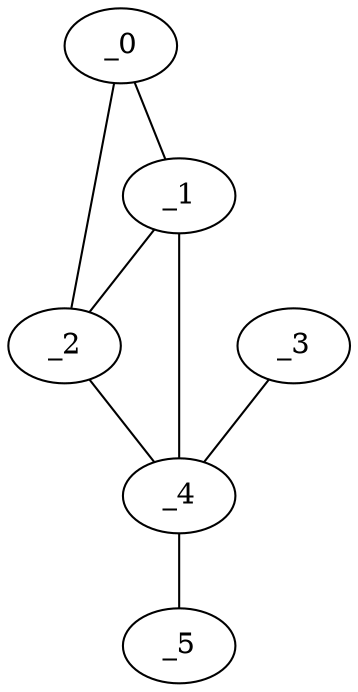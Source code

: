 graph AP1_0078 {
	_0	 [x="0.68719",
		y="0.586837"];
	_1	 [x="1.8261",
		y="2.40167"];
	_0 -- _1;
	_2	 [x="2.2429",
		y="0.944571"];
	_0 -- _2;
	_1 -- _2;
	_4	 [x="2.12",
		y="1.49"];
	_1 -- _4;
	_2 -- _4;
	_3	 [x="0.788269",
		y="1.07962"];
	_3 -- _4;
	_5	 [x="1.08492",
		y="0.494858"];
	_4 -- _5;
}
